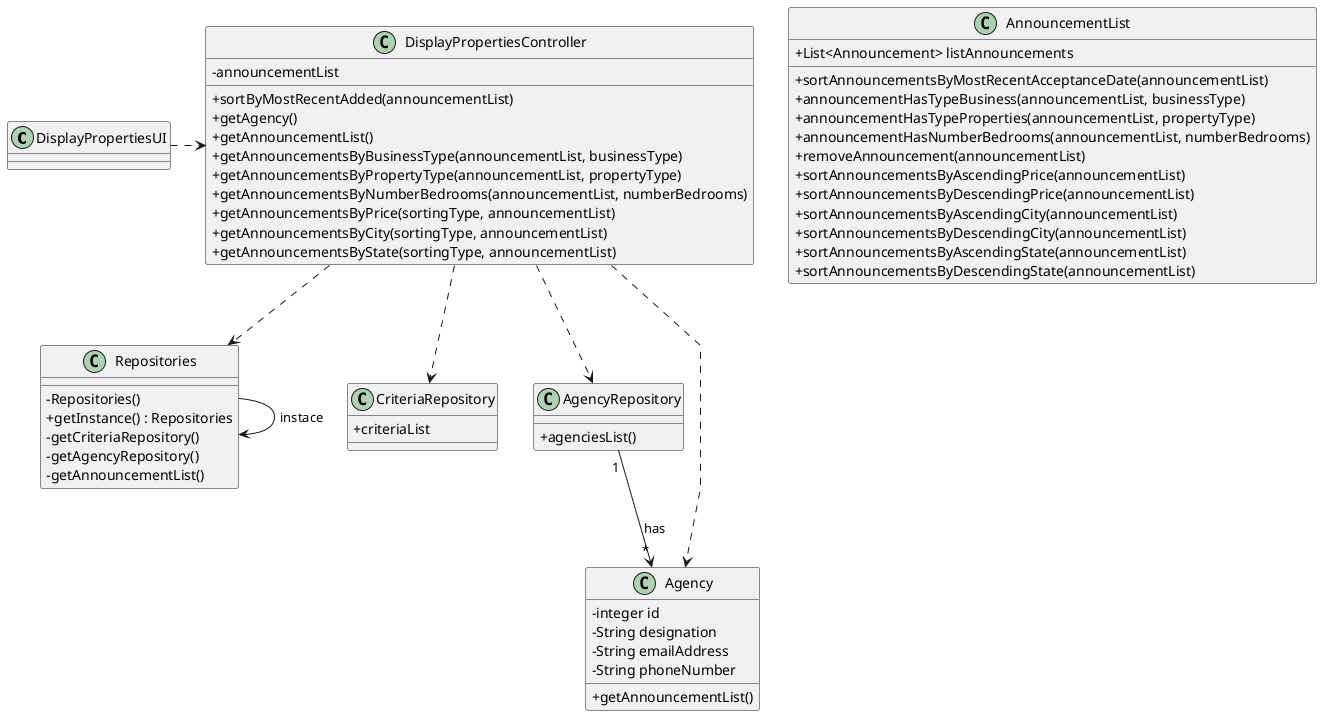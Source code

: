 @startuml
'skinparam monochrome true
skinparam packageStyle rectangle
skinparam shadowing false
skinparam linetype polyline
'skinparam linetype orto

skinparam classAttributeIconSize 0

class DisplayPropertiesUI {
}

class DisplayPropertiesController {
-announcementList

+sortByMostRecentAdded(announcementList)
+getAgency()
+getAnnouncementList()
+getAnnouncementsByBusinessType(announcementList, businessType)
+getAnnouncementsByPropertyType(announcementList, propertyType)
+getAnnouncementsByNumberBedrooms(announcementList, numberBedrooms)
+getAnnouncementsByPrice(sortingType, announcementList)
+getAnnouncementsByCity(sortingType, announcementList)
+getAnnouncementsByState(sortingType, announcementList)
}

class Repositories {
    - Repositories()
    + getInstance() : Repositories
    - getCriteriaRepository()
    - getAgencyRepository()
    - getAnnouncementList()

}

class CriteriaRepository {
+criteriaList
}

class AgencyRepository{
+agenciesList()

}

class Agency{
    - integer id
    - String designation
    - String emailAddress
    - String phoneNumber

    +getAnnouncementList()

}

class AnnouncementList{
+List<Announcement> listAnnouncements
+sortAnnouncementsByMostRecentAcceptanceDate(announcementList)
+announcementHasTypeBusiness(announcementList, businessType)
+announcementHasTypeProperties(announcementList, propertyType)
+announcementHasNumberBedrooms(announcementList, numberBedrooms)
+removeAnnouncement(announcementList)
+sortAnnouncementsByAscendingPrice(announcementList)
+sortAnnouncementsByDescendingPrice(announcementList)
+sortAnnouncementsByAscendingCity(announcementList)
+sortAnnouncementsByDescendingCity(announcementList)
+sortAnnouncementsByAscendingState(announcementList)
+sortAnnouncementsByDescendingState(announcementList)
}


DisplayPropertiesUI .> DisplayPropertiesController
DisplayPropertiesController ..> Repositories
DisplayPropertiesController ..> CriteriaRepository
DisplayPropertiesController ..> AgencyRepository
DisplayPropertiesController ..> Agency

Repositories -> Repositories : instace
AgencyRepository "1" --> "*" Agency : has






@enduml